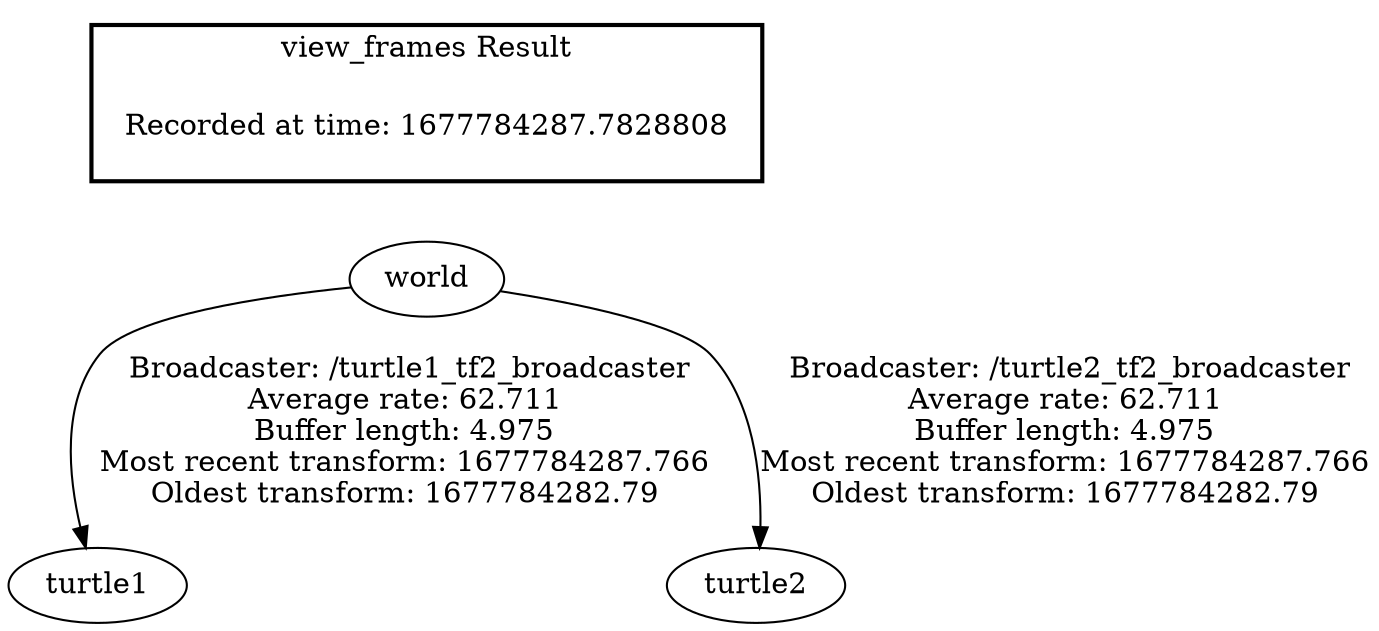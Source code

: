 digraph G {
"world" -> "turtle1"[label=" Broadcaster: /turtle1_tf2_broadcaster\nAverage rate: 62.711\nBuffer length: 4.975\nMost recent transform: 1677784287.766\nOldest transform: 1677784282.79\n"];
"world" -> "turtle2"[label=" Broadcaster: /turtle2_tf2_broadcaster\nAverage rate: 62.711\nBuffer length: 4.975\nMost recent transform: 1677784287.766\nOldest transform: 1677784282.79\n"];
edge [style=invis];
 subgraph cluster_legend { style=bold; color=black; label ="view_frames Result";
"Recorded at time: 1677784287.7828808"[ shape=plaintext ] ;
}->"world";
}